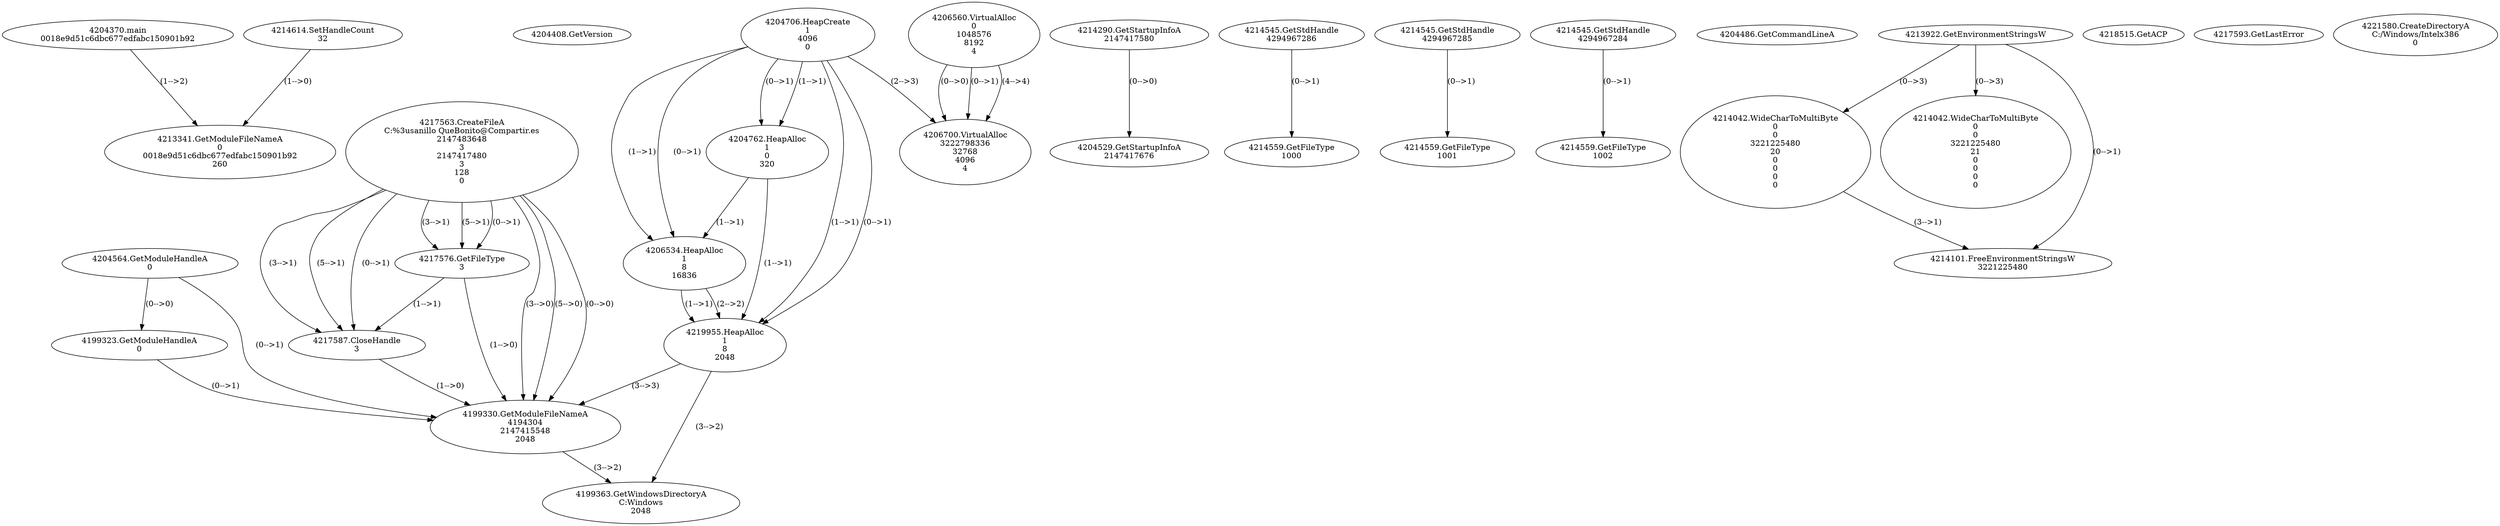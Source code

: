 // Global SCDG with merge call
digraph {
	0 [label="4204370.main
0018e9d51c6dbc677edfabc150901b92"]
	1 [label="4204408.GetVersion
"]
	2 [label="4204706.HeapCreate
1
4096
0"]
	3 [label="4204762.HeapAlloc
1
0
320"]
	2 -> 3 [label="(1-->1)"]
	2 -> 3 [label="(0-->1)"]
	4 [label="4206534.HeapAlloc
1
8
16836"]
	2 -> 4 [label="(1-->1)"]
	2 -> 4 [label="(0-->1)"]
	3 -> 4 [label="(1-->1)"]
	5 [label="4206560.VirtualAlloc
0
1048576
8192
4"]
	6 [label="4206700.VirtualAlloc
3222798336
32768
4096
4"]
	5 -> 6 [label="(0-->1)"]
	2 -> 6 [label="(2-->3)"]
	5 -> 6 [label="(4-->4)"]
	5 -> 6 [label="(0-->0)"]
	7 [label="4214290.GetStartupInfoA
2147417580"]
	8 [label="4214545.GetStdHandle
4294967286"]
	9 [label="4214559.GetFileType
1000"]
	8 -> 9 [label="(0-->1)"]
	10 [label="4214545.GetStdHandle
4294967285"]
	11 [label="4214559.GetFileType
1001"]
	10 -> 11 [label="(0-->1)"]
	12 [label="4214545.GetStdHandle
4294967284"]
	13 [label="4214559.GetFileType
1002"]
	12 -> 13 [label="(0-->1)"]
	14 [label="4214614.SetHandleCount
32"]
	15 [label="4204486.GetCommandLineA
"]
	16 [label="4213922.GetEnvironmentStringsW
"]
	17 [label="4214042.WideCharToMultiByte
0
0
3221225480
20
0
0
0
0"]
	16 -> 17 [label="(0-->3)"]
	18 [label="4214042.WideCharToMultiByte
0
0
3221225480
21
0
0
0
0"]
	16 -> 18 [label="(0-->3)"]
	19 [label="4214101.FreeEnvironmentStringsW
3221225480"]
	16 -> 19 [label="(0-->1)"]
	17 -> 19 [label="(3-->1)"]
	20 [label="4218515.GetACP
"]
	21 [label="4213341.GetModuleFileNameA
0
0018e9d51c6dbc677edfabc150901b92
260"]
	0 -> 21 [label="(1-->2)"]
	14 -> 21 [label="(1-->0)"]
	22 [label="4219955.HeapAlloc
1
8
2048"]
	2 -> 22 [label="(1-->1)"]
	2 -> 22 [label="(0-->1)"]
	3 -> 22 [label="(1-->1)"]
	4 -> 22 [label="(1-->1)"]
	4 -> 22 [label="(2-->2)"]
	23 [label="4204529.GetStartupInfoA
2147417676"]
	7 -> 23 [label="(0-->0)"]
	24 [label="4204564.GetModuleHandleA
0"]
	25 [label="4217563.CreateFileA
C:\Gusanillo QueBonito@Compartir.es
2147483648
3
2147417480
3
128
0"]
	26 [label="4217576.GetFileType
3"]
	25 -> 26 [label="(3-->1)"]
	25 -> 26 [label="(5-->1)"]
	25 -> 26 [label="(0-->1)"]
	27 [label="4217587.CloseHandle
3"]
	25 -> 27 [label="(3-->1)"]
	25 -> 27 [label="(5-->1)"]
	25 -> 27 [label="(0-->1)"]
	26 -> 27 [label="(1-->1)"]
	28 [label="4217593.GetLastError
"]
	29 [label="4199323.GetModuleHandleA
0"]
	24 -> 29 [label="(0-->0)"]
	30 [label="4199330.GetModuleFileNameA
4194304
2147415548
2048"]
	24 -> 30 [label="(0-->1)"]
	29 -> 30 [label="(0-->1)"]
	22 -> 30 [label="(3-->3)"]
	25 -> 30 [label="(3-->0)"]
	25 -> 30 [label="(5-->0)"]
	25 -> 30 [label="(0-->0)"]
	26 -> 30 [label="(1-->0)"]
	27 -> 30 [label="(1-->0)"]
	31 [label="4199363.GetWindowsDirectoryA
C:\Windows
2048"]
	22 -> 31 [label="(3-->2)"]
	30 -> 31 [label="(3-->2)"]
	32 [label="4221580.CreateDirectoryA
C:/Windows/Intelx386
0"]
}
